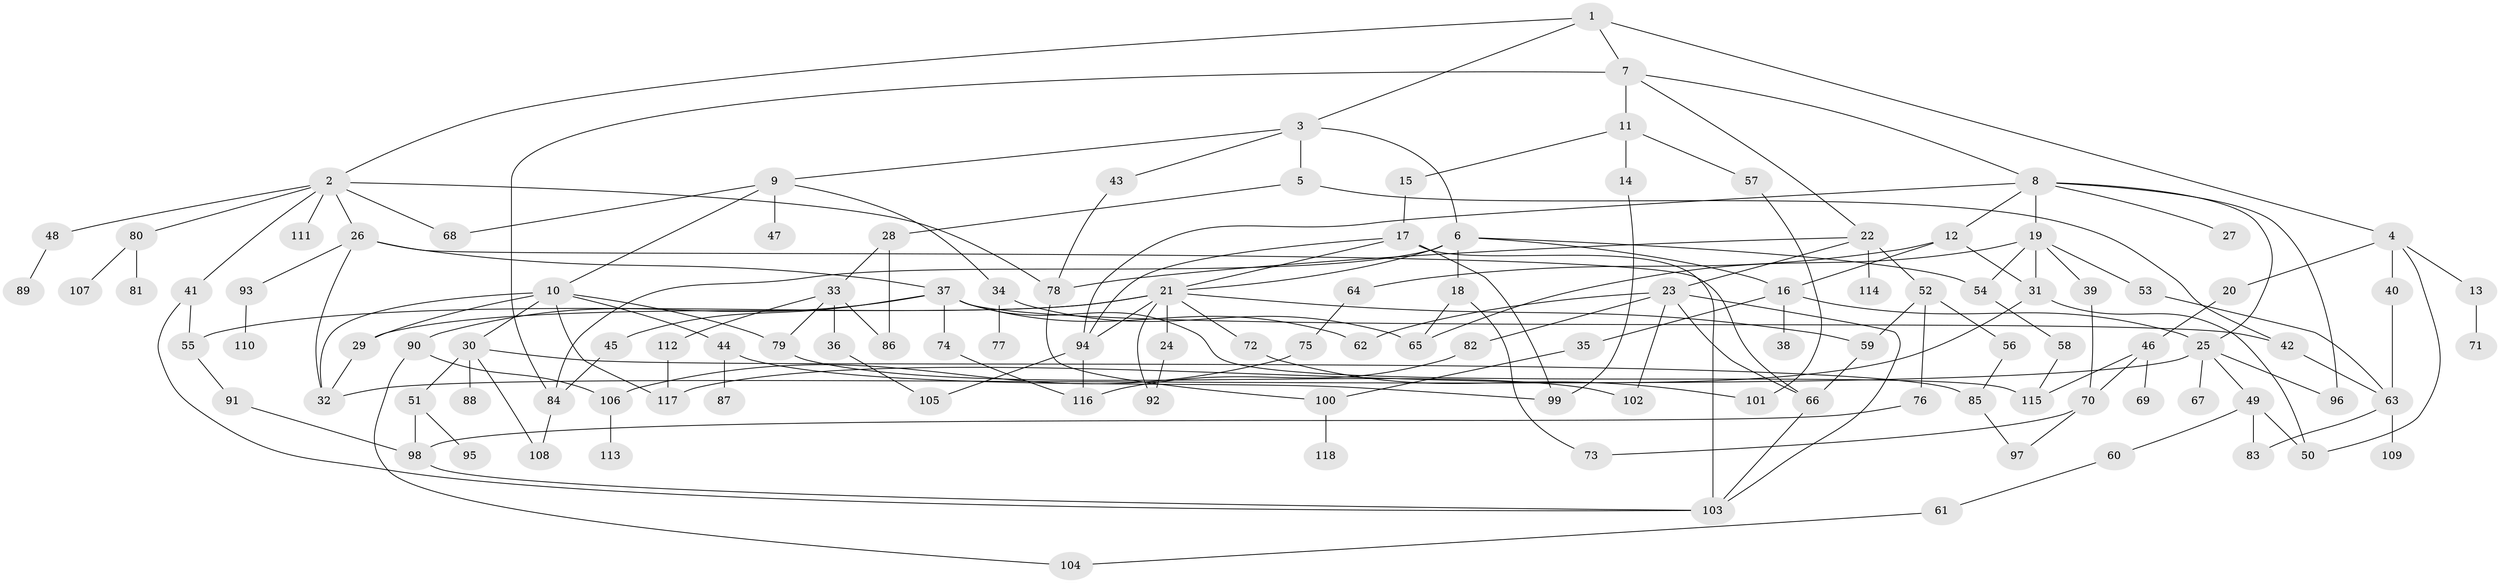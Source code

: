 // coarse degree distribution, {7: 0.024390243902439025, 10: 0.036585365853658534, 8: 0.024390243902439025, 5: 0.04878048780487805, 3: 0.14634146341463414, 9: 0.036585365853658534, 4: 0.10975609756097561, 6: 0.04878048780487805, 2: 0.3170731707317073, 1: 0.2073170731707317}
// Generated by graph-tools (version 1.1) at 2025/23/03/03/25 07:23:35]
// undirected, 118 vertices, 175 edges
graph export_dot {
graph [start="1"]
  node [color=gray90,style=filled];
  1;
  2;
  3;
  4;
  5;
  6;
  7;
  8;
  9;
  10;
  11;
  12;
  13;
  14;
  15;
  16;
  17;
  18;
  19;
  20;
  21;
  22;
  23;
  24;
  25;
  26;
  27;
  28;
  29;
  30;
  31;
  32;
  33;
  34;
  35;
  36;
  37;
  38;
  39;
  40;
  41;
  42;
  43;
  44;
  45;
  46;
  47;
  48;
  49;
  50;
  51;
  52;
  53;
  54;
  55;
  56;
  57;
  58;
  59;
  60;
  61;
  62;
  63;
  64;
  65;
  66;
  67;
  68;
  69;
  70;
  71;
  72;
  73;
  74;
  75;
  76;
  77;
  78;
  79;
  80;
  81;
  82;
  83;
  84;
  85;
  86;
  87;
  88;
  89;
  90;
  91;
  92;
  93;
  94;
  95;
  96;
  97;
  98;
  99;
  100;
  101;
  102;
  103;
  104;
  105;
  106;
  107;
  108;
  109;
  110;
  111;
  112;
  113;
  114;
  115;
  116;
  117;
  118;
  1 -- 2;
  1 -- 3;
  1 -- 4;
  1 -- 7;
  2 -- 26;
  2 -- 41;
  2 -- 48;
  2 -- 68;
  2 -- 78;
  2 -- 80;
  2 -- 111;
  3 -- 5;
  3 -- 6;
  3 -- 9;
  3 -- 43;
  4 -- 13;
  4 -- 20;
  4 -- 40;
  4 -- 50;
  5 -- 28;
  5 -- 42;
  6 -- 18;
  6 -- 21;
  6 -- 84;
  6 -- 54;
  6 -- 16;
  7 -- 8;
  7 -- 11;
  7 -- 22;
  7 -- 84;
  8 -- 12;
  8 -- 19;
  8 -- 27;
  8 -- 96;
  8 -- 94;
  8 -- 25;
  9 -- 10;
  9 -- 34;
  9 -- 47;
  9 -- 68;
  10 -- 30;
  10 -- 32;
  10 -- 44;
  10 -- 79;
  10 -- 117;
  10 -- 29;
  11 -- 14;
  11 -- 15;
  11 -- 57;
  12 -- 16;
  12 -- 64;
  12 -- 31;
  13 -- 71;
  14 -- 99;
  15 -- 17;
  16 -- 25;
  16 -- 35;
  16 -- 38;
  17 -- 94;
  17 -- 103;
  17 -- 99;
  17 -- 21;
  18 -- 73;
  18 -- 65;
  19 -- 31;
  19 -- 39;
  19 -- 53;
  19 -- 54;
  19 -- 65;
  20 -- 46;
  21 -- 24;
  21 -- 29;
  21 -- 72;
  21 -- 92;
  21 -- 59;
  21 -- 55;
  21 -- 94;
  22 -- 23;
  22 -- 52;
  22 -- 114;
  22 -- 78;
  23 -- 66;
  23 -- 82;
  23 -- 62;
  23 -- 103;
  23 -- 102;
  24 -- 92;
  25 -- 49;
  25 -- 67;
  25 -- 96;
  25 -- 32;
  26 -- 37;
  26 -- 93;
  26 -- 32;
  26 -- 66;
  28 -- 33;
  28 -- 86;
  29 -- 32;
  30 -- 51;
  30 -- 88;
  30 -- 108;
  30 -- 85;
  31 -- 50;
  31 -- 117;
  33 -- 36;
  33 -- 86;
  33 -- 112;
  33 -- 79;
  34 -- 65;
  34 -- 77;
  35 -- 100;
  36 -- 105;
  37 -- 45;
  37 -- 62;
  37 -- 74;
  37 -- 90;
  37 -- 115;
  37 -- 42;
  39 -- 70;
  40 -- 63;
  41 -- 55;
  41 -- 103;
  42 -- 63;
  43 -- 78;
  44 -- 87;
  44 -- 99;
  45 -- 84;
  46 -- 69;
  46 -- 115;
  46 -- 70;
  48 -- 89;
  49 -- 50;
  49 -- 60;
  49 -- 83;
  51 -- 95;
  51 -- 98;
  52 -- 56;
  52 -- 59;
  52 -- 76;
  53 -- 63;
  54 -- 58;
  55 -- 91;
  56 -- 85;
  57 -- 101;
  58 -- 115;
  59 -- 66;
  60 -- 61;
  61 -- 104;
  63 -- 109;
  63 -- 83;
  64 -- 75;
  66 -- 103;
  70 -- 73;
  70 -- 97;
  72 -- 101;
  74 -- 116;
  75 -- 106;
  76 -- 98;
  78 -- 100;
  79 -- 102;
  80 -- 81;
  80 -- 107;
  82 -- 116;
  84 -- 108;
  85 -- 97;
  90 -- 104;
  90 -- 106;
  91 -- 98;
  93 -- 110;
  94 -- 105;
  94 -- 116;
  98 -- 103;
  100 -- 118;
  106 -- 113;
  112 -- 117;
}
